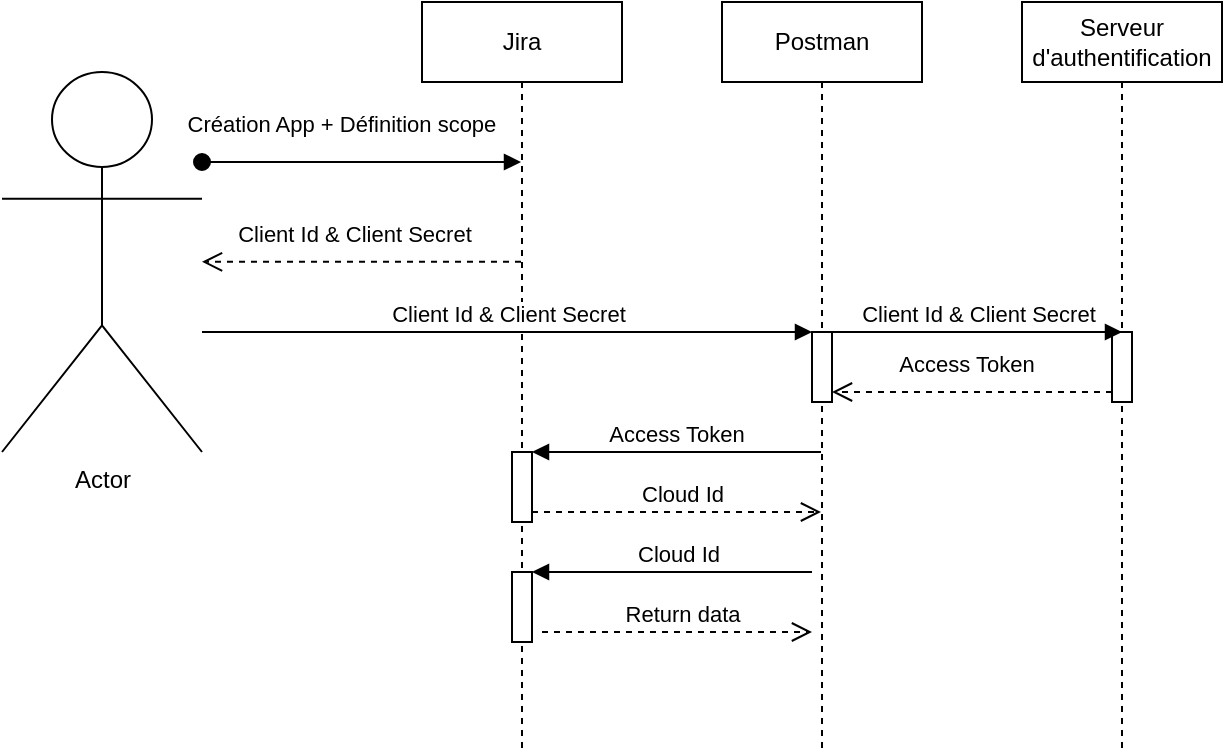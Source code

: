 <mxfile version="21.1.2" type="device">
  <diagram name="Page-1" id="2YBvvXClWsGukQMizWep">
    <mxGraphModel dx="863" dy="512" grid="1" gridSize="10" guides="1" tooltips="1" connect="1" arrows="1" fold="1" page="1" pageScale="1" pageWidth="850" pageHeight="1100" math="0" shadow="0">
      <root>
        <mxCell id="0" />
        <mxCell id="1" parent="0" />
        <mxCell id="aM9ryv3xv72pqoxQDRHE-1" value="Jira" style="shape=umlLifeline;perimeter=lifelinePerimeter;whiteSpace=wrap;html=1;container=0;dropTarget=0;collapsible=0;recursiveResize=0;outlineConnect=0;portConstraint=eastwest;newEdgeStyle={&quot;edgeStyle&quot;:&quot;elbowEdgeStyle&quot;,&quot;elbow&quot;:&quot;vertical&quot;,&quot;curved&quot;:0,&quot;rounded&quot;:0};" parent="1" vertex="1">
          <mxGeometry x="230" y="45" width="100" height="375" as="geometry" />
        </mxCell>
        <mxCell id="88n81cePj3BCQP4_Mqd0-8" value="" style="html=1;points=[];perimeter=orthogonalPerimeter;outlineConnect=0;targetShapes=umlLifeline;portConstraint=eastwest;newEdgeStyle={&quot;edgeStyle&quot;:&quot;elbowEdgeStyle&quot;,&quot;elbow&quot;:&quot;vertical&quot;,&quot;curved&quot;:0,&quot;rounded&quot;:0};" vertex="1" parent="aM9ryv3xv72pqoxQDRHE-1">
          <mxGeometry x="45" y="225" width="10" height="35" as="geometry" />
        </mxCell>
        <mxCell id="88n81cePj3BCQP4_Mqd0-13" value="" style="html=1;points=[];perimeter=orthogonalPerimeter;outlineConnect=0;targetShapes=umlLifeline;portConstraint=eastwest;newEdgeStyle={&quot;edgeStyle&quot;:&quot;elbowEdgeStyle&quot;,&quot;elbow&quot;:&quot;vertical&quot;,&quot;curved&quot;:0,&quot;rounded&quot;:0};" vertex="1" parent="aM9ryv3xv72pqoxQDRHE-1">
          <mxGeometry x="45" y="285" width="10" height="35" as="geometry" />
        </mxCell>
        <mxCell id="aM9ryv3xv72pqoxQDRHE-5" value="Postman" style="shape=umlLifeline;perimeter=lifelinePerimeter;whiteSpace=wrap;html=1;container=0;dropTarget=0;collapsible=0;recursiveResize=0;outlineConnect=0;portConstraint=eastwest;newEdgeStyle={&quot;edgeStyle&quot;:&quot;elbowEdgeStyle&quot;,&quot;elbow&quot;:&quot;vertical&quot;,&quot;curved&quot;:0,&quot;rounded&quot;:0};" parent="1" vertex="1">
          <mxGeometry x="380" y="45" width="100" height="375" as="geometry" />
        </mxCell>
        <mxCell id="88n81cePj3BCQP4_Mqd0-9" value="" style="html=1;points=[];perimeter=orthogonalPerimeter;outlineConnect=0;targetShapes=umlLifeline;portConstraint=eastwest;newEdgeStyle={&quot;edgeStyle&quot;:&quot;elbowEdgeStyle&quot;,&quot;elbow&quot;:&quot;vertical&quot;,&quot;curved&quot;:0,&quot;rounded&quot;:0};" vertex="1" parent="aM9ryv3xv72pqoxQDRHE-5">
          <mxGeometry x="45" y="165" width="10" height="35" as="geometry" />
        </mxCell>
        <mxCell id="UP8myAZJ4LmZ-0JdHzh--1" value="Serveur d&#39;authentification" style="shape=umlLifeline;perimeter=lifelinePerimeter;whiteSpace=wrap;html=1;container=0;dropTarget=0;collapsible=0;recursiveResize=0;outlineConnect=0;portConstraint=eastwest;newEdgeStyle={&quot;edgeStyle&quot;:&quot;elbowEdgeStyle&quot;,&quot;elbow&quot;:&quot;vertical&quot;,&quot;curved&quot;:0,&quot;rounded&quot;:0};" parent="1" vertex="1">
          <mxGeometry x="530" y="45" width="100" height="375" as="geometry" />
        </mxCell>
        <mxCell id="88n81cePj3BCQP4_Mqd0-4" value="" style="html=1;points=[];perimeter=orthogonalPerimeter;outlineConnect=0;targetShapes=umlLifeline;portConstraint=eastwest;newEdgeStyle={&quot;edgeStyle&quot;:&quot;elbowEdgeStyle&quot;,&quot;elbow&quot;:&quot;vertical&quot;,&quot;curved&quot;:0,&quot;rounded&quot;:0};" vertex="1" parent="UP8myAZJ4LmZ-0JdHzh--1">
          <mxGeometry x="45" y="165" width="10" height="35" as="geometry" />
        </mxCell>
        <mxCell id="UP8myAZJ4LmZ-0JdHzh--5" value="Actor" style="shape=umlActor;verticalLabelPosition=bottom;verticalAlign=top;html=1;" parent="1" vertex="1">
          <mxGeometry x="20" y="80" width="100" height="190" as="geometry" />
        </mxCell>
        <mxCell id="aM9ryv3xv72pqoxQDRHE-3" value="Création App + Définition scope&amp;nbsp;" style="html=1;verticalAlign=bottom;startArrow=oval;endArrow=block;startSize=8;edgeStyle=elbowEdgeStyle;elbow=vertical;curved=0;rounded=0;" parent="1" target="aM9ryv3xv72pqoxQDRHE-1" edge="1" source="UP8myAZJ4LmZ-0JdHzh--5">
          <mxGeometry x="-0.111" y="10" relative="1" as="geometry">
            <mxPoint x="145" y="135" as="sourcePoint" />
            <mxPoint as="offset" />
            <Array as="points">
              <mxPoint x="195" y="125" />
            </Array>
            <mxPoint x="225" y="125" as="targetPoint" />
          </mxGeometry>
        </mxCell>
        <mxCell id="88n81cePj3BCQP4_Mqd0-2" value="Client Id &amp;amp; Client Secret" style="html=1;verticalAlign=bottom;endArrow=open;dashed=1;endSize=8;edgeStyle=elbowEdgeStyle;elbow=vertical;curved=0;rounded=0;" edge="1" parent="1" source="aM9ryv3xv72pqoxQDRHE-1" target="UP8myAZJ4LmZ-0JdHzh--5">
          <mxGeometry x="0.048" y="-5" relative="1" as="geometry">
            <mxPoint x="130" y="180" as="targetPoint" />
            <Array as="points">
              <mxPoint x="130" y="174.92" />
            </Array>
            <mxPoint x="225" y="174.92" as="sourcePoint" />
            <mxPoint as="offset" />
          </mxGeometry>
        </mxCell>
        <mxCell id="88n81cePj3BCQP4_Mqd0-3" value="Client Id &amp;amp; Client Secret" style="html=1;verticalAlign=bottom;endArrow=block;edgeStyle=elbowEdgeStyle;elbow=vertical;curved=0;rounded=0;" edge="1" parent="1" source="UP8myAZJ4LmZ-0JdHzh--5" target="88n81cePj3BCQP4_Mqd0-9">
          <mxGeometry relative="1" as="geometry">
            <mxPoint x="230" y="210" as="sourcePoint" />
            <Array as="points">
              <mxPoint x="315" y="210" />
            </Array>
            <mxPoint x="420" y="210" as="targetPoint" />
          </mxGeometry>
        </mxCell>
        <mxCell id="88n81cePj3BCQP4_Mqd0-5" value="Client Id &amp;amp; Client Secret" style="html=1;verticalAlign=bottom;endArrow=block;edgeStyle=elbowEdgeStyle;elbow=vertical;curved=0;rounded=0;" edge="1" parent="1" source="88n81cePj3BCQP4_Mqd0-9">
          <mxGeometry relative="1" as="geometry">
            <mxPoint x="440" y="220" as="sourcePoint" />
            <Array as="points">
              <mxPoint x="495" y="210" />
            </Array>
            <mxPoint x="580" y="210" as="targetPoint" />
          </mxGeometry>
        </mxCell>
        <mxCell id="88n81cePj3BCQP4_Mqd0-6" value="Access Token" style="html=1;verticalAlign=bottom;endArrow=open;dashed=1;endSize=8;edgeStyle=elbowEdgeStyle;elbow=vertical;curved=0;rounded=0;" edge="1" parent="1" source="88n81cePj3BCQP4_Mqd0-4" target="88n81cePj3BCQP4_Mqd0-9">
          <mxGeometry x="0.048" y="-5" relative="1" as="geometry">
            <mxPoint x="440" y="240" as="targetPoint" />
            <Array as="points">
              <mxPoint x="540" y="240" />
              <mxPoint x="520" y="250" />
              <mxPoint x="520" y="240" />
            </Array>
            <mxPoint x="565" y="240.0" as="sourcePoint" />
            <mxPoint as="offset" />
          </mxGeometry>
        </mxCell>
        <mxCell id="88n81cePj3BCQP4_Mqd0-7" value="Access Token" style="html=1;verticalAlign=bottom;endArrow=block;edgeStyle=elbowEdgeStyle;elbow=vertical;curved=0;rounded=0;" edge="1" parent="1" source="aM9ryv3xv72pqoxQDRHE-5" target="88n81cePj3BCQP4_Mqd0-8">
          <mxGeometry relative="1" as="geometry">
            <mxPoint x="270" y="270" as="sourcePoint" />
            <Array as="points">
              <mxPoint x="345" y="270" />
            </Array>
            <mxPoint x="290" y="270" as="targetPoint" />
          </mxGeometry>
        </mxCell>
        <mxCell id="88n81cePj3BCQP4_Mqd0-10" value="Cloud Id" style="html=1;verticalAlign=bottom;endArrow=open;dashed=1;endSize=8;edgeStyle=elbowEdgeStyle;elbow=vertical;curved=0;rounded=0;" edge="1" parent="1" source="88n81cePj3BCQP4_Mqd0-8" target="aM9ryv3xv72pqoxQDRHE-5">
          <mxGeometry x="0.038" relative="1" as="geometry">
            <mxPoint x="300" y="310" as="targetPoint" />
            <Array as="points">
              <mxPoint x="320" y="300" />
              <mxPoint x="405" y="310" />
              <mxPoint x="385" y="320" />
              <mxPoint x="385" y="310" />
            </Array>
            <mxPoint x="440" y="310" as="sourcePoint" />
            <mxPoint as="offset" />
          </mxGeometry>
        </mxCell>
        <mxCell id="88n81cePj3BCQP4_Mqd0-11" value="Cloud Id" style="html=1;verticalAlign=bottom;endArrow=block;edgeStyle=elbowEdgeStyle;elbow=vertical;curved=0;rounded=0;" edge="1" parent="1" target="88n81cePj3BCQP4_Mqd0-13">
          <mxGeometry x="-0.037" relative="1" as="geometry">
            <mxPoint x="425" y="330" as="sourcePoint" />
            <Array as="points">
              <mxPoint x="340" y="330" />
            </Array>
            <mxPoint x="290" y="330" as="targetPoint" />
            <mxPoint as="offset" />
          </mxGeometry>
        </mxCell>
        <mxCell id="88n81cePj3BCQP4_Mqd0-14" value="Return data" style="html=1;verticalAlign=bottom;endArrow=open;dashed=1;endSize=8;edgeStyle=elbowEdgeStyle;elbow=vertical;curved=0;rounded=0;" edge="1" parent="1">
          <mxGeometry x="0.038" relative="1" as="geometry">
            <mxPoint x="425" y="360" as="targetPoint" />
            <Array as="points">
              <mxPoint x="315" y="360" />
              <mxPoint x="400" y="370" />
              <mxPoint x="380" y="380" />
              <mxPoint x="380" y="370" />
            </Array>
            <mxPoint x="290" y="360" as="sourcePoint" />
            <mxPoint as="offset" />
          </mxGeometry>
        </mxCell>
      </root>
    </mxGraphModel>
  </diagram>
</mxfile>
